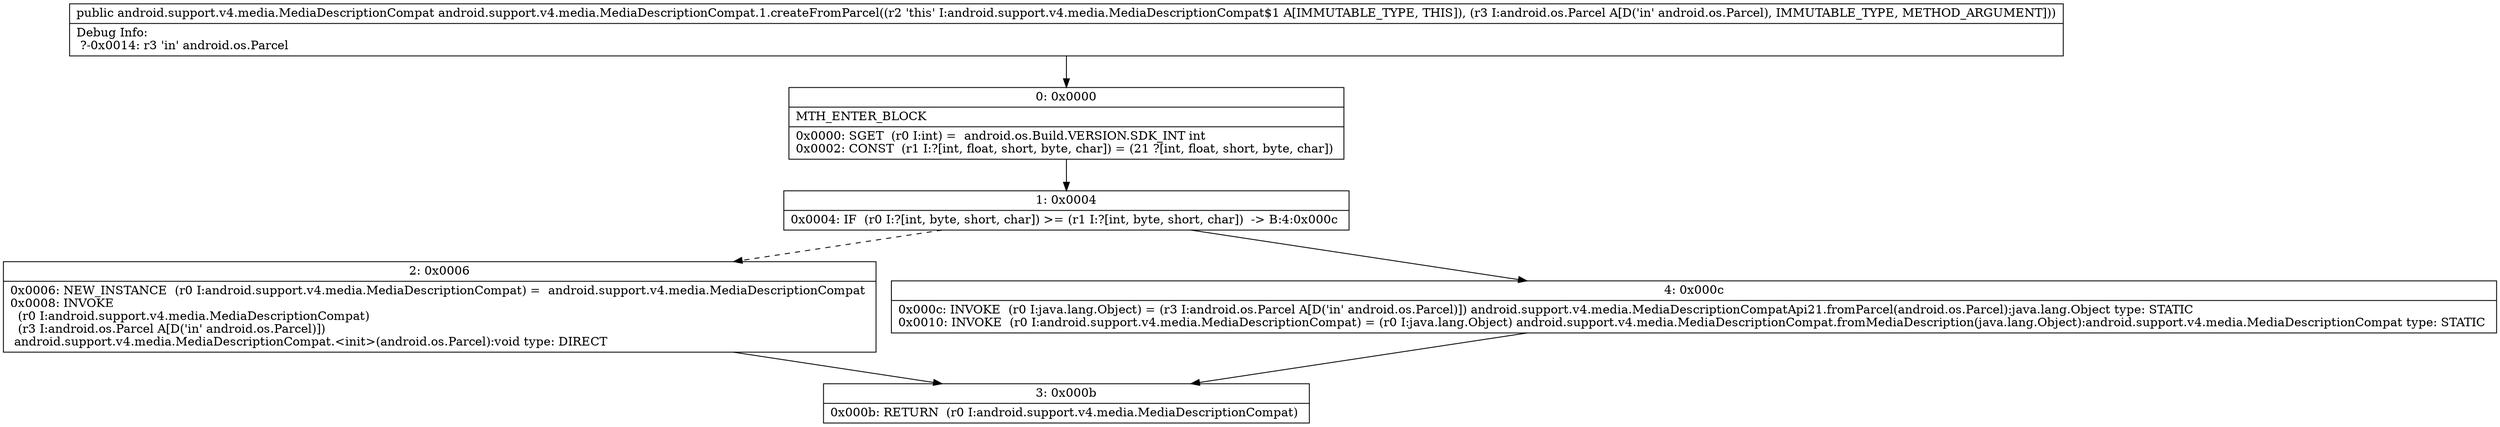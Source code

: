 digraph "CFG forandroid.support.v4.media.MediaDescriptionCompat.1.createFromParcel(Landroid\/os\/Parcel;)Landroid\/support\/v4\/media\/MediaDescriptionCompat;" {
Node_0 [shape=record,label="{0\:\ 0x0000|MTH_ENTER_BLOCK\l|0x0000: SGET  (r0 I:int) =  android.os.Build.VERSION.SDK_INT int \l0x0002: CONST  (r1 I:?[int, float, short, byte, char]) = (21 ?[int, float, short, byte, char]) \l}"];
Node_1 [shape=record,label="{1\:\ 0x0004|0x0004: IF  (r0 I:?[int, byte, short, char]) \>= (r1 I:?[int, byte, short, char])  \-\> B:4:0x000c \l}"];
Node_2 [shape=record,label="{2\:\ 0x0006|0x0006: NEW_INSTANCE  (r0 I:android.support.v4.media.MediaDescriptionCompat) =  android.support.v4.media.MediaDescriptionCompat \l0x0008: INVOKE  \l  (r0 I:android.support.v4.media.MediaDescriptionCompat)\l  (r3 I:android.os.Parcel A[D('in' android.os.Parcel)])\l android.support.v4.media.MediaDescriptionCompat.\<init\>(android.os.Parcel):void type: DIRECT \l}"];
Node_3 [shape=record,label="{3\:\ 0x000b|0x000b: RETURN  (r0 I:android.support.v4.media.MediaDescriptionCompat) \l}"];
Node_4 [shape=record,label="{4\:\ 0x000c|0x000c: INVOKE  (r0 I:java.lang.Object) = (r3 I:android.os.Parcel A[D('in' android.os.Parcel)]) android.support.v4.media.MediaDescriptionCompatApi21.fromParcel(android.os.Parcel):java.lang.Object type: STATIC \l0x0010: INVOKE  (r0 I:android.support.v4.media.MediaDescriptionCompat) = (r0 I:java.lang.Object) android.support.v4.media.MediaDescriptionCompat.fromMediaDescription(java.lang.Object):android.support.v4.media.MediaDescriptionCompat type: STATIC \l}"];
MethodNode[shape=record,label="{public android.support.v4.media.MediaDescriptionCompat android.support.v4.media.MediaDescriptionCompat.1.createFromParcel((r2 'this' I:android.support.v4.media.MediaDescriptionCompat$1 A[IMMUTABLE_TYPE, THIS]), (r3 I:android.os.Parcel A[D('in' android.os.Parcel), IMMUTABLE_TYPE, METHOD_ARGUMENT]))  | Debug Info:\l  ?\-0x0014: r3 'in' android.os.Parcel\l}"];
MethodNode -> Node_0;
Node_0 -> Node_1;
Node_1 -> Node_2[style=dashed];
Node_1 -> Node_4;
Node_2 -> Node_3;
Node_4 -> Node_3;
}

